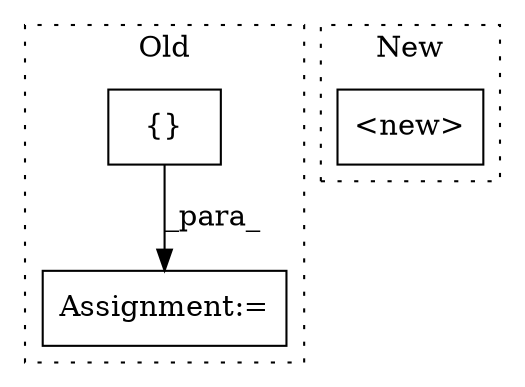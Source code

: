 digraph G {
subgraph cluster0 {
1 [label="{}" a="4" s="31280,31436" l="1,1" shape="box"];
3 [label="Assignment:=" a="7" s="31262" l="1" shape="box"];
label = "Old";
style="dotted";
}
subgraph cluster1 {
2 [label="<new>" a="14" s="4418" l="34" shape="box"];
label = "New";
style="dotted";
}
1 -> 3 [label="_para_"];
}